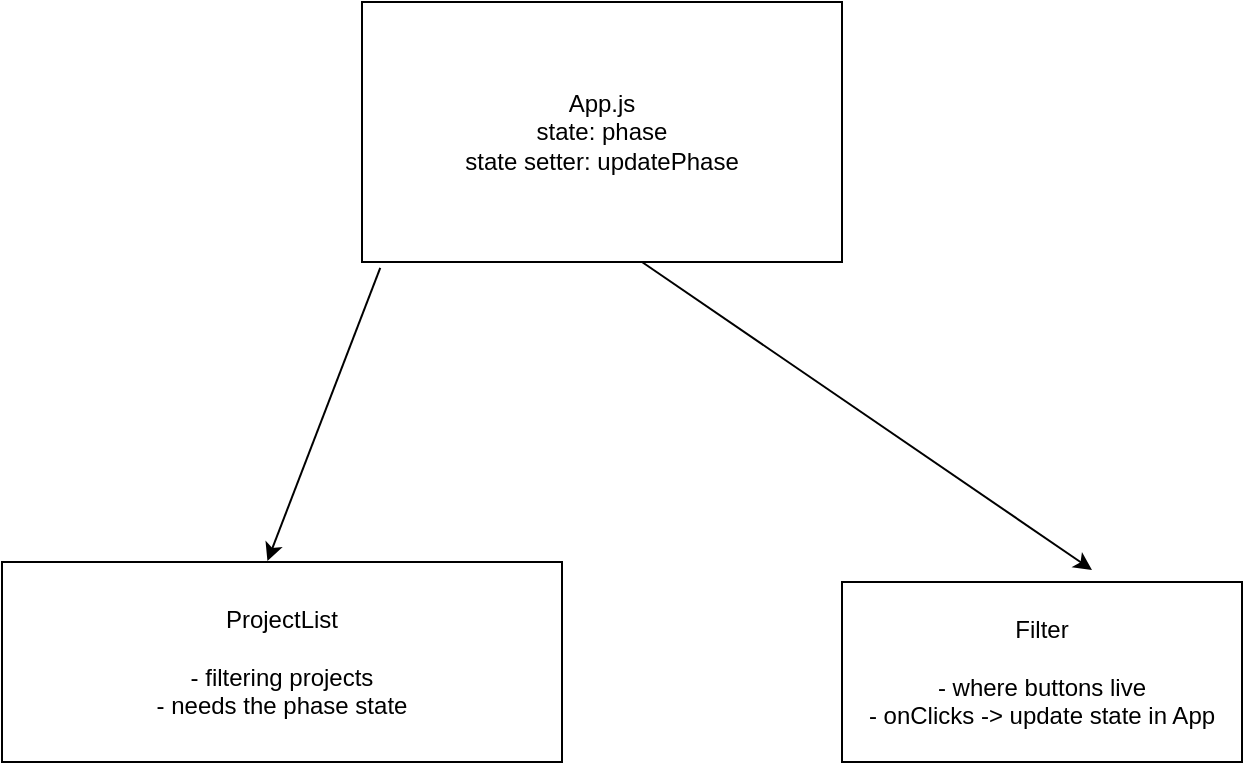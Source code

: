 <mxfile>
    <diagram id="xBMz8oEFLdkjrW7Th8Jx" name="Page-1">
        <mxGraphModel dx="849" dy="692" grid="1" gridSize="10" guides="1" tooltips="1" connect="1" arrows="1" fold="1" page="1" pageScale="1" pageWidth="850" pageHeight="1100" math="0" shadow="0">
            <root>
                <mxCell id="0"/>
                <mxCell id="1" parent="0"/>
                <mxCell id="2" value="App.js&lt;br&gt;state: phase&lt;br&gt;state setter: updatePhase" style="whiteSpace=wrap;html=1;" parent="1" vertex="1">
                    <mxGeometry x="270" y="60" width="240" height="130" as="geometry"/>
                </mxCell>
                <mxCell id="3" value="ProjectList&lt;br&gt;&lt;br&gt;- filtering projects&lt;br&gt;- needs the phase state" style="whiteSpace=wrap;html=1;" parent="1" vertex="1">
                    <mxGeometry x="90" y="340" width="280" height="100" as="geometry"/>
                </mxCell>
                <mxCell id="4" value="Filter&lt;br&gt;&lt;br&gt;- where buttons live&lt;br&gt;- onClicks -&amp;gt; update state in App" style="whiteSpace=wrap;html=1;" parent="1" vertex="1">
                    <mxGeometry x="510" y="350" width="200" height="90" as="geometry"/>
                </mxCell>
                <mxCell id="5" value="" style="endArrow=classic;html=1;exitX=0.038;exitY=1.023;exitDx=0;exitDy=0;exitPerimeter=0;entryX=0.474;entryY=-0.005;entryDx=0;entryDy=0;entryPerimeter=0;" parent="1" source="2" target="3" edge="1">
                    <mxGeometry relative="1" as="geometry">
                        <mxPoint x="420" y="260" as="sourcePoint"/>
                        <mxPoint x="520" y="260" as="targetPoint"/>
                    </mxGeometry>
                </mxCell>
                <mxCell id="7" value="" style="endArrow=classic;html=1;entryX=0.625;entryY=-0.067;entryDx=0;entryDy=0;entryPerimeter=0;" parent="1" target="4" edge="1">
                    <mxGeometry relative="1" as="geometry">
                        <mxPoint x="410" y="190" as="sourcePoint"/>
                        <mxPoint x="510" y="190" as="targetPoint"/>
                    </mxGeometry>
                </mxCell>
            </root>
        </mxGraphModel>
    </diagram>
</mxfile>